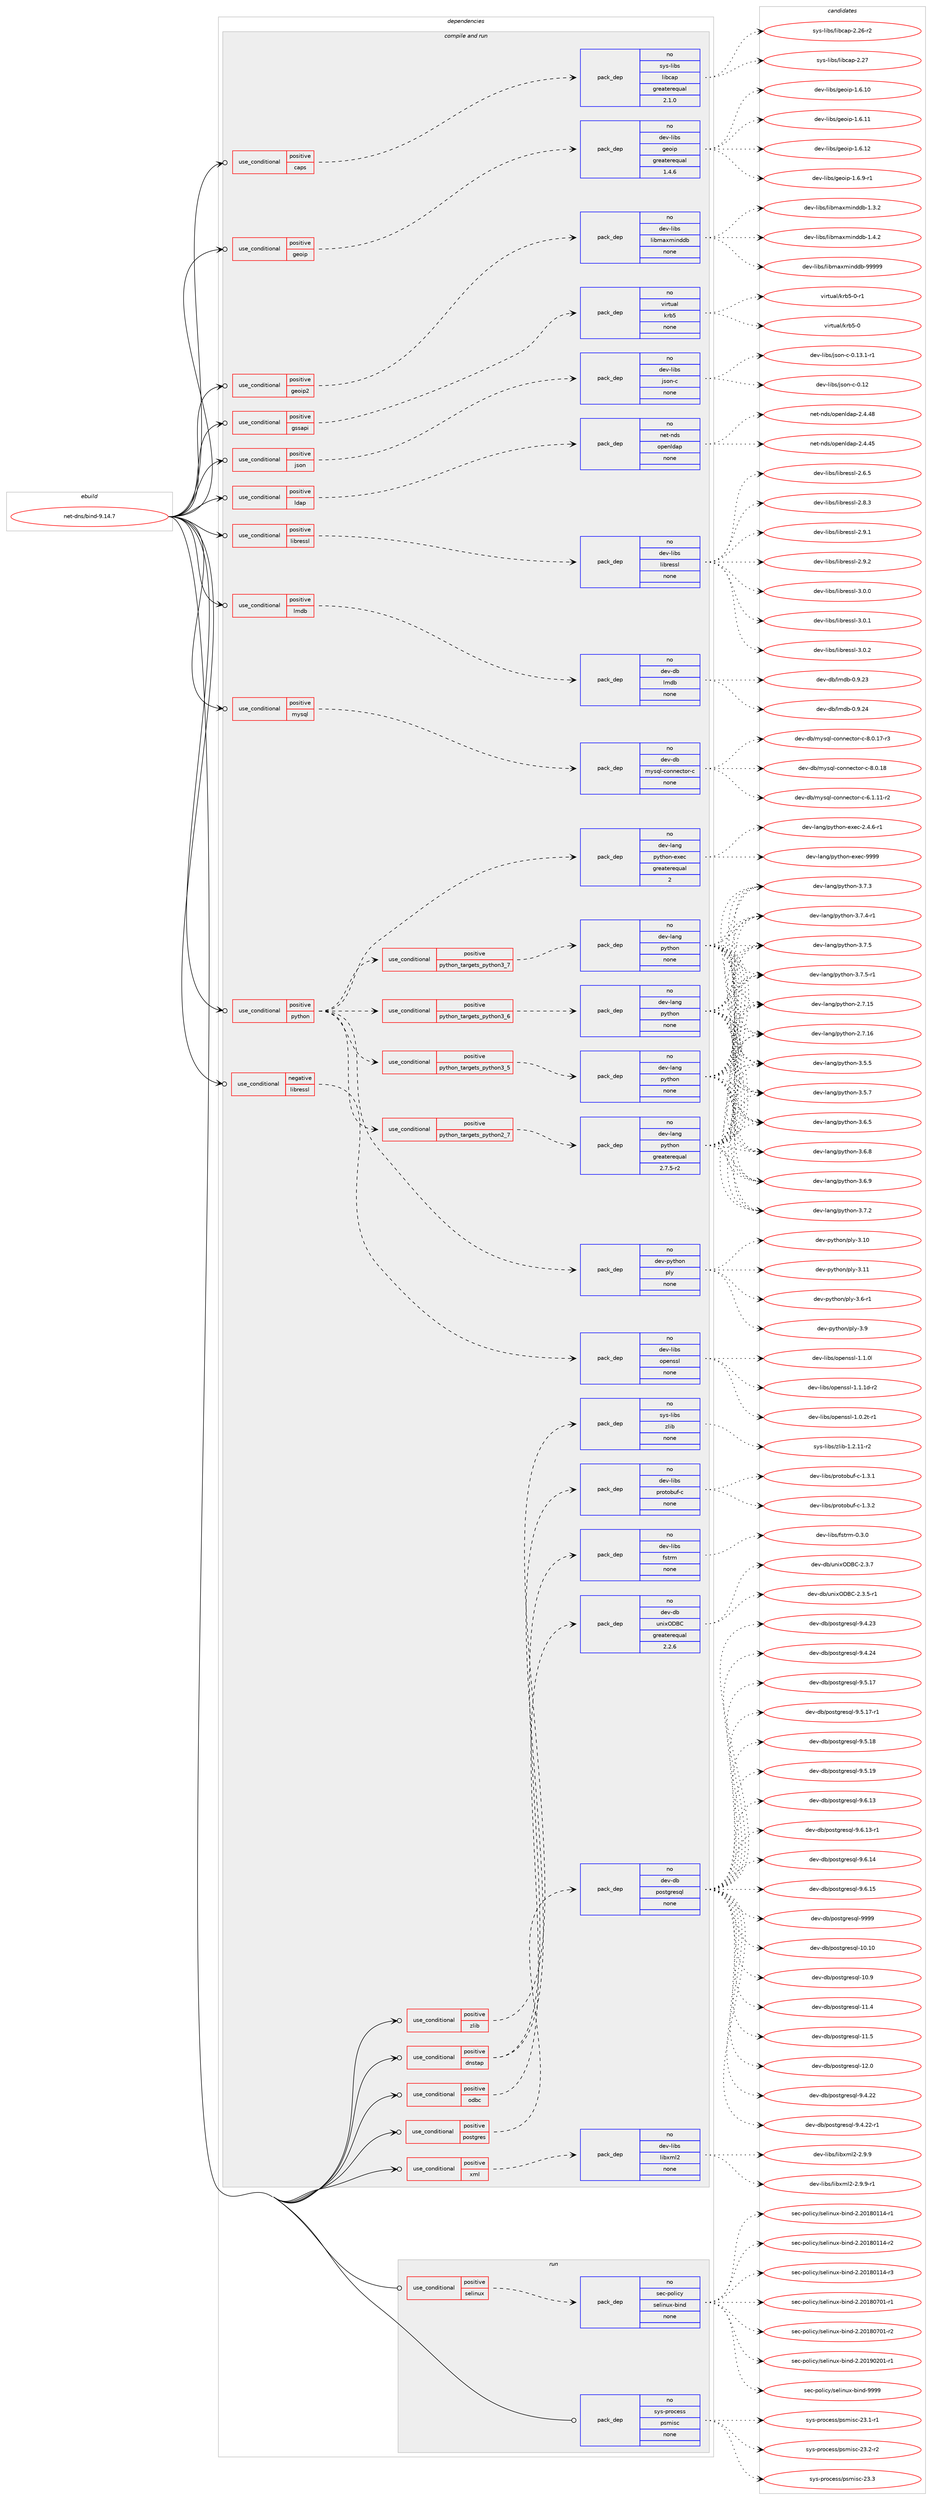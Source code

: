 digraph prolog {

# *************
# Graph options
# *************

newrank=true;
concentrate=true;
compound=true;
graph [rankdir=LR,fontname=Helvetica,fontsize=10,ranksep=1.5];#, ranksep=2.5, nodesep=0.2];
edge  [arrowhead=vee];
node  [fontname=Helvetica,fontsize=10];

# **********
# The ebuild
# **********

subgraph cluster_leftcol {
color=gray;
rank=same;
label=<<i>ebuild</i>>;
id [label="net-dns/bind-9.14.7", color=red, width=4, href="../net-dns/bind-9.14.7.svg"];
}

# ****************
# The dependencies
# ****************

subgraph cluster_midcol {
color=gray;
label=<<i>dependencies</i>>;
subgraph cluster_compile {
fillcolor="#eeeeee";
style=filled;
label=<<i>compile</i>>;
}
subgraph cluster_compileandrun {
fillcolor="#eeeeee";
style=filled;
label=<<i>compile and run</i>>;
subgraph cond199131 {
dependency817882 [label=<<TABLE BORDER="0" CELLBORDER="1" CELLSPACING="0" CELLPADDING="4"><TR><TD ROWSPAN="3" CELLPADDING="10">use_conditional</TD></TR><TR><TD>negative</TD></TR><TR><TD>libressl</TD></TR></TABLE>>, shape=none, color=red];
subgraph pack604448 {
dependency817883 [label=<<TABLE BORDER="0" CELLBORDER="1" CELLSPACING="0" CELLPADDING="4" WIDTH="220"><TR><TD ROWSPAN="6" CELLPADDING="30">pack_dep</TD></TR><TR><TD WIDTH="110">no</TD></TR><TR><TD>dev-libs</TD></TR><TR><TD>openssl</TD></TR><TR><TD>none</TD></TR><TR><TD></TD></TR></TABLE>>, shape=none, color=blue];
}
dependency817882:e -> dependency817883:w [weight=20,style="dashed",arrowhead="vee"];
}
id:e -> dependency817882:w [weight=20,style="solid",arrowhead="odotvee"];
subgraph cond199132 {
dependency817884 [label=<<TABLE BORDER="0" CELLBORDER="1" CELLSPACING="0" CELLPADDING="4"><TR><TD ROWSPAN="3" CELLPADDING="10">use_conditional</TD></TR><TR><TD>positive</TD></TR><TR><TD>caps</TD></TR></TABLE>>, shape=none, color=red];
subgraph pack604449 {
dependency817885 [label=<<TABLE BORDER="0" CELLBORDER="1" CELLSPACING="0" CELLPADDING="4" WIDTH="220"><TR><TD ROWSPAN="6" CELLPADDING="30">pack_dep</TD></TR><TR><TD WIDTH="110">no</TD></TR><TR><TD>sys-libs</TD></TR><TR><TD>libcap</TD></TR><TR><TD>greaterequal</TD></TR><TR><TD>2.1.0</TD></TR></TABLE>>, shape=none, color=blue];
}
dependency817884:e -> dependency817885:w [weight=20,style="dashed",arrowhead="vee"];
}
id:e -> dependency817884:w [weight=20,style="solid",arrowhead="odotvee"];
subgraph cond199133 {
dependency817886 [label=<<TABLE BORDER="0" CELLBORDER="1" CELLSPACING="0" CELLPADDING="4"><TR><TD ROWSPAN="3" CELLPADDING="10">use_conditional</TD></TR><TR><TD>positive</TD></TR><TR><TD>dnstap</TD></TR></TABLE>>, shape=none, color=red];
subgraph pack604450 {
dependency817887 [label=<<TABLE BORDER="0" CELLBORDER="1" CELLSPACING="0" CELLPADDING="4" WIDTH="220"><TR><TD ROWSPAN="6" CELLPADDING="30">pack_dep</TD></TR><TR><TD WIDTH="110">no</TD></TR><TR><TD>dev-libs</TD></TR><TR><TD>fstrm</TD></TR><TR><TD>none</TD></TR><TR><TD></TD></TR></TABLE>>, shape=none, color=blue];
}
dependency817886:e -> dependency817887:w [weight=20,style="dashed",arrowhead="vee"];
subgraph pack604451 {
dependency817888 [label=<<TABLE BORDER="0" CELLBORDER="1" CELLSPACING="0" CELLPADDING="4" WIDTH="220"><TR><TD ROWSPAN="6" CELLPADDING="30">pack_dep</TD></TR><TR><TD WIDTH="110">no</TD></TR><TR><TD>dev-libs</TD></TR><TR><TD>protobuf-c</TD></TR><TR><TD>none</TD></TR><TR><TD></TD></TR></TABLE>>, shape=none, color=blue];
}
dependency817886:e -> dependency817888:w [weight=20,style="dashed",arrowhead="vee"];
}
id:e -> dependency817886:w [weight=20,style="solid",arrowhead="odotvee"];
subgraph cond199134 {
dependency817889 [label=<<TABLE BORDER="0" CELLBORDER="1" CELLSPACING="0" CELLPADDING="4"><TR><TD ROWSPAN="3" CELLPADDING="10">use_conditional</TD></TR><TR><TD>positive</TD></TR><TR><TD>geoip</TD></TR></TABLE>>, shape=none, color=red];
subgraph pack604452 {
dependency817890 [label=<<TABLE BORDER="0" CELLBORDER="1" CELLSPACING="0" CELLPADDING="4" WIDTH="220"><TR><TD ROWSPAN="6" CELLPADDING="30">pack_dep</TD></TR><TR><TD WIDTH="110">no</TD></TR><TR><TD>dev-libs</TD></TR><TR><TD>geoip</TD></TR><TR><TD>greaterequal</TD></TR><TR><TD>1.4.6</TD></TR></TABLE>>, shape=none, color=blue];
}
dependency817889:e -> dependency817890:w [weight=20,style="dashed",arrowhead="vee"];
}
id:e -> dependency817889:w [weight=20,style="solid",arrowhead="odotvee"];
subgraph cond199135 {
dependency817891 [label=<<TABLE BORDER="0" CELLBORDER="1" CELLSPACING="0" CELLPADDING="4"><TR><TD ROWSPAN="3" CELLPADDING="10">use_conditional</TD></TR><TR><TD>positive</TD></TR><TR><TD>geoip2</TD></TR></TABLE>>, shape=none, color=red];
subgraph pack604453 {
dependency817892 [label=<<TABLE BORDER="0" CELLBORDER="1" CELLSPACING="0" CELLPADDING="4" WIDTH="220"><TR><TD ROWSPAN="6" CELLPADDING="30">pack_dep</TD></TR><TR><TD WIDTH="110">no</TD></TR><TR><TD>dev-libs</TD></TR><TR><TD>libmaxminddb</TD></TR><TR><TD>none</TD></TR><TR><TD></TD></TR></TABLE>>, shape=none, color=blue];
}
dependency817891:e -> dependency817892:w [weight=20,style="dashed",arrowhead="vee"];
}
id:e -> dependency817891:w [weight=20,style="solid",arrowhead="odotvee"];
subgraph cond199136 {
dependency817893 [label=<<TABLE BORDER="0" CELLBORDER="1" CELLSPACING="0" CELLPADDING="4"><TR><TD ROWSPAN="3" CELLPADDING="10">use_conditional</TD></TR><TR><TD>positive</TD></TR><TR><TD>gssapi</TD></TR></TABLE>>, shape=none, color=red];
subgraph pack604454 {
dependency817894 [label=<<TABLE BORDER="0" CELLBORDER="1" CELLSPACING="0" CELLPADDING="4" WIDTH="220"><TR><TD ROWSPAN="6" CELLPADDING="30">pack_dep</TD></TR><TR><TD WIDTH="110">no</TD></TR><TR><TD>virtual</TD></TR><TR><TD>krb5</TD></TR><TR><TD>none</TD></TR><TR><TD></TD></TR></TABLE>>, shape=none, color=blue];
}
dependency817893:e -> dependency817894:w [weight=20,style="dashed",arrowhead="vee"];
}
id:e -> dependency817893:w [weight=20,style="solid",arrowhead="odotvee"];
subgraph cond199137 {
dependency817895 [label=<<TABLE BORDER="0" CELLBORDER="1" CELLSPACING="0" CELLPADDING="4"><TR><TD ROWSPAN="3" CELLPADDING="10">use_conditional</TD></TR><TR><TD>positive</TD></TR><TR><TD>json</TD></TR></TABLE>>, shape=none, color=red];
subgraph pack604455 {
dependency817896 [label=<<TABLE BORDER="0" CELLBORDER="1" CELLSPACING="0" CELLPADDING="4" WIDTH="220"><TR><TD ROWSPAN="6" CELLPADDING="30">pack_dep</TD></TR><TR><TD WIDTH="110">no</TD></TR><TR><TD>dev-libs</TD></TR><TR><TD>json-c</TD></TR><TR><TD>none</TD></TR><TR><TD></TD></TR></TABLE>>, shape=none, color=blue];
}
dependency817895:e -> dependency817896:w [weight=20,style="dashed",arrowhead="vee"];
}
id:e -> dependency817895:w [weight=20,style="solid",arrowhead="odotvee"];
subgraph cond199138 {
dependency817897 [label=<<TABLE BORDER="0" CELLBORDER="1" CELLSPACING="0" CELLPADDING="4"><TR><TD ROWSPAN="3" CELLPADDING="10">use_conditional</TD></TR><TR><TD>positive</TD></TR><TR><TD>ldap</TD></TR></TABLE>>, shape=none, color=red];
subgraph pack604456 {
dependency817898 [label=<<TABLE BORDER="0" CELLBORDER="1" CELLSPACING="0" CELLPADDING="4" WIDTH="220"><TR><TD ROWSPAN="6" CELLPADDING="30">pack_dep</TD></TR><TR><TD WIDTH="110">no</TD></TR><TR><TD>net-nds</TD></TR><TR><TD>openldap</TD></TR><TR><TD>none</TD></TR><TR><TD></TD></TR></TABLE>>, shape=none, color=blue];
}
dependency817897:e -> dependency817898:w [weight=20,style="dashed",arrowhead="vee"];
}
id:e -> dependency817897:w [weight=20,style="solid",arrowhead="odotvee"];
subgraph cond199139 {
dependency817899 [label=<<TABLE BORDER="0" CELLBORDER="1" CELLSPACING="0" CELLPADDING="4"><TR><TD ROWSPAN="3" CELLPADDING="10">use_conditional</TD></TR><TR><TD>positive</TD></TR><TR><TD>libressl</TD></TR></TABLE>>, shape=none, color=red];
subgraph pack604457 {
dependency817900 [label=<<TABLE BORDER="0" CELLBORDER="1" CELLSPACING="0" CELLPADDING="4" WIDTH="220"><TR><TD ROWSPAN="6" CELLPADDING="30">pack_dep</TD></TR><TR><TD WIDTH="110">no</TD></TR><TR><TD>dev-libs</TD></TR><TR><TD>libressl</TD></TR><TR><TD>none</TD></TR><TR><TD></TD></TR></TABLE>>, shape=none, color=blue];
}
dependency817899:e -> dependency817900:w [weight=20,style="dashed",arrowhead="vee"];
}
id:e -> dependency817899:w [weight=20,style="solid",arrowhead="odotvee"];
subgraph cond199140 {
dependency817901 [label=<<TABLE BORDER="0" CELLBORDER="1" CELLSPACING="0" CELLPADDING="4"><TR><TD ROWSPAN="3" CELLPADDING="10">use_conditional</TD></TR><TR><TD>positive</TD></TR><TR><TD>lmdb</TD></TR></TABLE>>, shape=none, color=red];
subgraph pack604458 {
dependency817902 [label=<<TABLE BORDER="0" CELLBORDER="1" CELLSPACING="0" CELLPADDING="4" WIDTH="220"><TR><TD ROWSPAN="6" CELLPADDING="30">pack_dep</TD></TR><TR><TD WIDTH="110">no</TD></TR><TR><TD>dev-db</TD></TR><TR><TD>lmdb</TD></TR><TR><TD>none</TD></TR><TR><TD></TD></TR></TABLE>>, shape=none, color=blue];
}
dependency817901:e -> dependency817902:w [weight=20,style="dashed",arrowhead="vee"];
}
id:e -> dependency817901:w [weight=20,style="solid",arrowhead="odotvee"];
subgraph cond199141 {
dependency817903 [label=<<TABLE BORDER="0" CELLBORDER="1" CELLSPACING="0" CELLPADDING="4"><TR><TD ROWSPAN="3" CELLPADDING="10">use_conditional</TD></TR><TR><TD>positive</TD></TR><TR><TD>mysql</TD></TR></TABLE>>, shape=none, color=red];
subgraph pack604459 {
dependency817904 [label=<<TABLE BORDER="0" CELLBORDER="1" CELLSPACING="0" CELLPADDING="4" WIDTH="220"><TR><TD ROWSPAN="6" CELLPADDING="30">pack_dep</TD></TR><TR><TD WIDTH="110">no</TD></TR><TR><TD>dev-db</TD></TR><TR><TD>mysql-connector-c</TD></TR><TR><TD>none</TD></TR><TR><TD></TD></TR></TABLE>>, shape=none, color=blue];
}
dependency817903:e -> dependency817904:w [weight=20,style="dashed",arrowhead="vee"];
}
id:e -> dependency817903:w [weight=20,style="solid",arrowhead="odotvee"];
subgraph cond199142 {
dependency817905 [label=<<TABLE BORDER="0" CELLBORDER="1" CELLSPACING="0" CELLPADDING="4"><TR><TD ROWSPAN="3" CELLPADDING="10">use_conditional</TD></TR><TR><TD>positive</TD></TR><TR><TD>odbc</TD></TR></TABLE>>, shape=none, color=red];
subgraph pack604460 {
dependency817906 [label=<<TABLE BORDER="0" CELLBORDER="1" CELLSPACING="0" CELLPADDING="4" WIDTH="220"><TR><TD ROWSPAN="6" CELLPADDING="30">pack_dep</TD></TR><TR><TD WIDTH="110">no</TD></TR><TR><TD>dev-db</TD></TR><TR><TD>unixODBC</TD></TR><TR><TD>greaterequal</TD></TR><TR><TD>2.2.6</TD></TR></TABLE>>, shape=none, color=blue];
}
dependency817905:e -> dependency817906:w [weight=20,style="dashed",arrowhead="vee"];
}
id:e -> dependency817905:w [weight=20,style="solid",arrowhead="odotvee"];
subgraph cond199143 {
dependency817907 [label=<<TABLE BORDER="0" CELLBORDER="1" CELLSPACING="0" CELLPADDING="4"><TR><TD ROWSPAN="3" CELLPADDING="10">use_conditional</TD></TR><TR><TD>positive</TD></TR><TR><TD>postgres</TD></TR></TABLE>>, shape=none, color=red];
subgraph pack604461 {
dependency817908 [label=<<TABLE BORDER="0" CELLBORDER="1" CELLSPACING="0" CELLPADDING="4" WIDTH="220"><TR><TD ROWSPAN="6" CELLPADDING="30">pack_dep</TD></TR><TR><TD WIDTH="110">no</TD></TR><TR><TD>dev-db</TD></TR><TR><TD>postgresql</TD></TR><TR><TD>none</TD></TR><TR><TD></TD></TR></TABLE>>, shape=none, color=blue];
}
dependency817907:e -> dependency817908:w [weight=20,style="dashed",arrowhead="vee"];
}
id:e -> dependency817907:w [weight=20,style="solid",arrowhead="odotvee"];
subgraph cond199144 {
dependency817909 [label=<<TABLE BORDER="0" CELLBORDER="1" CELLSPACING="0" CELLPADDING="4"><TR><TD ROWSPAN="3" CELLPADDING="10">use_conditional</TD></TR><TR><TD>positive</TD></TR><TR><TD>python</TD></TR></TABLE>>, shape=none, color=red];
subgraph cond199145 {
dependency817910 [label=<<TABLE BORDER="0" CELLBORDER="1" CELLSPACING="0" CELLPADDING="4"><TR><TD ROWSPAN="3" CELLPADDING="10">use_conditional</TD></TR><TR><TD>positive</TD></TR><TR><TD>python_targets_python2_7</TD></TR></TABLE>>, shape=none, color=red];
subgraph pack604462 {
dependency817911 [label=<<TABLE BORDER="0" CELLBORDER="1" CELLSPACING="0" CELLPADDING="4" WIDTH="220"><TR><TD ROWSPAN="6" CELLPADDING="30">pack_dep</TD></TR><TR><TD WIDTH="110">no</TD></TR><TR><TD>dev-lang</TD></TR><TR><TD>python</TD></TR><TR><TD>greaterequal</TD></TR><TR><TD>2.7.5-r2</TD></TR></TABLE>>, shape=none, color=blue];
}
dependency817910:e -> dependency817911:w [weight=20,style="dashed",arrowhead="vee"];
}
dependency817909:e -> dependency817910:w [weight=20,style="dashed",arrowhead="vee"];
subgraph cond199146 {
dependency817912 [label=<<TABLE BORDER="0" CELLBORDER="1" CELLSPACING="0" CELLPADDING="4"><TR><TD ROWSPAN="3" CELLPADDING="10">use_conditional</TD></TR><TR><TD>positive</TD></TR><TR><TD>python_targets_python3_5</TD></TR></TABLE>>, shape=none, color=red];
subgraph pack604463 {
dependency817913 [label=<<TABLE BORDER="0" CELLBORDER="1" CELLSPACING="0" CELLPADDING="4" WIDTH="220"><TR><TD ROWSPAN="6" CELLPADDING="30">pack_dep</TD></TR><TR><TD WIDTH="110">no</TD></TR><TR><TD>dev-lang</TD></TR><TR><TD>python</TD></TR><TR><TD>none</TD></TR><TR><TD></TD></TR></TABLE>>, shape=none, color=blue];
}
dependency817912:e -> dependency817913:w [weight=20,style="dashed",arrowhead="vee"];
}
dependency817909:e -> dependency817912:w [weight=20,style="dashed",arrowhead="vee"];
subgraph cond199147 {
dependency817914 [label=<<TABLE BORDER="0" CELLBORDER="1" CELLSPACING="0" CELLPADDING="4"><TR><TD ROWSPAN="3" CELLPADDING="10">use_conditional</TD></TR><TR><TD>positive</TD></TR><TR><TD>python_targets_python3_6</TD></TR></TABLE>>, shape=none, color=red];
subgraph pack604464 {
dependency817915 [label=<<TABLE BORDER="0" CELLBORDER="1" CELLSPACING="0" CELLPADDING="4" WIDTH="220"><TR><TD ROWSPAN="6" CELLPADDING="30">pack_dep</TD></TR><TR><TD WIDTH="110">no</TD></TR><TR><TD>dev-lang</TD></TR><TR><TD>python</TD></TR><TR><TD>none</TD></TR><TR><TD></TD></TR></TABLE>>, shape=none, color=blue];
}
dependency817914:e -> dependency817915:w [weight=20,style="dashed",arrowhead="vee"];
}
dependency817909:e -> dependency817914:w [weight=20,style="dashed",arrowhead="vee"];
subgraph cond199148 {
dependency817916 [label=<<TABLE BORDER="0" CELLBORDER="1" CELLSPACING="0" CELLPADDING="4"><TR><TD ROWSPAN="3" CELLPADDING="10">use_conditional</TD></TR><TR><TD>positive</TD></TR><TR><TD>python_targets_python3_7</TD></TR></TABLE>>, shape=none, color=red];
subgraph pack604465 {
dependency817917 [label=<<TABLE BORDER="0" CELLBORDER="1" CELLSPACING="0" CELLPADDING="4" WIDTH="220"><TR><TD ROWSPAN="6" CELLPADDING="30">pack_dep</TD></TR><TR><TD WIDTH="110">no</TD></TR><TR><TD>dev-lang</TD></TR><TR><TD>python</TD></TR><TR><TD>none</TD></TR><TR><TD></TD></TR></TABLE>>, shape=none, color=blue];
}
dependency817916:e -> dependency817917:w [weight=20,style="dashed",arrowhead="vee"];
}
dependency817909:e -> dependency817916:w [weight=20,style="dashed",arrowhead="vee"];
subgraph pack604466 {
dependency817918 [label=<<TABLE BORDER="0" CELLBORDER="1" CELLSPACING="0" CELLPADDING="4" WIDTH="220"><TR><TD ROWSPAN="6" CELLPADDING="30">pack_dep</TD></TR><TR><TD WIDTH="110">no</TD></TR><TR><TD>dev-lang</TD></TR><TR><TD>python-exec</TD></TR><TR><TD>greaterequal</TD></TR><TR><TD>2</TD></TR></TABLE>>, shape=none, color=blue];
}
dependency817909:e -> dependency817918:w [weight=20,style="dashed",arrowhead="vee"];
subgraph pack604467 {
dependency817919 [label=<<TABLE BORDER="0" CELLBORDER="1" CELLSPACING="0" CELLPADDING="4" WIDTH="220"><TR><TD ROWSPAN="6" CELLPADDING="30">pack_dep</TD></TR><TR><TD WIDTH="110">no</TD></TR><TR><TD>dev-python</TD></TR><TR><TD>ply</TD></TR><TR><TD>none</TD></TR><TR><TD></TD></TR></TABLE>>, shape=none, color=blue];
}
dependency817909:e -> dependency817919:w [weight=20,style="dashed",arrowhead="vee"];
}
id:e -> dependency817909:w [weight=20,style="solid",arrowhead="odotvee"];
subgraph cond199149 {
dependency817920 [label=<<TABLE BORDER="0" CELLBORDER="1" CELLSPACING="0" CELLPADDING="4"><TR><TD ROWSPAN="3" CELLPADDING="10">use_conditional</TD></TR><TR><TD>positive</TD></TR><TR><TD>xml</TD></TR></TABLE>>, shape=none, color=red];
subgraph pack604468 {
dependency817921 [label=<<TABLE BORDER="0" CELLBORDER="1" CELLSPACING="0" CELLPADDING="4" WIDTH="220"><TR><TD ROWSPAN="6" CELLPADDING="30">pack_dep</TD></TR><TR><TD WIDTH="110">no</TD></TR><TR><TD>dev-libs</TD></TR><TR><TD>libxml2</TD></TR><TR><TD>none</TD></TR><TR><TD></TD></TR></TABLE>>, shape=none, color=blue];
}
dependency817920:e -> dependency817921:w [weight=20,style="dashed",arrowhead="vee"];
}
id:e -> dependency817920:w [weight=20,style="solid",arrowhead="odotvee"];
subgraph cond199150 {
dependency817922 [label=<<TABLE BORDER="0" CELLBORDER="1" CELLSPACING="0" CELLPADDING="4"><TR><TD ROWSPAN="3" CELLPADDING="10">use_conditional</TD></TR><TR><TD>positive</TD></TR><TR><TD>zlib</TD></TR></TABLE>>, shape=none, color=red];
subgraph pack604469 {
dependency817923 [label=<<TABLE BORDER="0" CELLBORDER="1" CELLSPACING="0" CELLPADDING="4" WIDTH="220"><TR><TD ROWSPAN="6" CELLPADDING="30">pack_dep</TD></TR><TR><TD WIDTH="110">no</TD></TR><TR><TD>sys-libs</TD></TR><TR><TD>zlib</TD></TR><TR><TD>none</TD></TR><TR><TD></TD></TR></TABLE>>, shape=none, color=blue];
}
dependency817922:e -> dependency817923:w [weight=20,style="dashed",arrowhead="vee"];
}
id:e -> dependency817922:w [weight=20,style="solid",arrowhead="odotvee"];
}
subgraph cluster_run {
fillcolor="#eeeeee";
style=filled;
label=<<i>run</i>>;
subgraph cond199151 {
dependency817924 [label=<<TABLE BORDER="0" CELLBORDER="1" CELLSPACING="0" CELLPADDING="4"><TR><TD ROWSPAN="3" CELLPADDING="10">use_conditional</TD></TR><TR><TD>positive</TD></TR><TR><TD>selinux</TD></TR></TABLE>>, shape=none, color=red];
subgraph pack604470 {
dependency817925 [label=<<TABLE BORDER="0" CELLBORDER="1" CELLSPACING="0" CELLPADDING="4" WIDTH="220"><TR><TD ROWSPAN="6" CELLPADDING="30">pack_dep</TD></TR><TR><TD WIDTH="110">no</TD></TR><TR><TD>sec-policy</TD></TR><TR><TD>selinux-bind</TD></TR><TR><TD>none</TD></TR><TR><TD></TD></TR></TABLE>>, shape=none, color=blue];
}
dependency817924:e -> dependency817925:w [weight=20,style="dashed",arrowhead="vee"];
}
id:e -> dependency817924:w [weight=20,style="solid",arrowhead="odot"];
subgraph pack604471 {
dependency817926 [label=<<TABLE BORDER="0" CELLBORDER="1" CELLSPACING="0" CELLPADDING="4" WIDTH="220"><TR><TD ROWSPAN="6" CELLPADDING="30">pack_dep</TD></TR><TR><TD WIDTH="110">no</TD></TR><TR><TD>sys-process</TD></TR><TR><TD>psmisc</TD></TR><TR><TD>none</TD></TR><TR><TD></TD></TR></TABLE>>, shape=none, color=blue];
}
id:e -> dependency817926:w [weight=20,style="solid",arrowhead="odot"];
}
}

# **************
# The candidates
# **************

subgraph cluster_choices {
rank=same;
color=gray;
label=<<i>candidates</i>>;

subgraph choice604448 {
color=black;
nodesep=1;
choice1001011184510810598115471111121011101151151084549464846501164511449 [label="dev-libs/openssl-1.0.2t-r1", color=red, width=4,href="../dev-libs/openssl-1.0.2t-r1.svg"];
choice100101118451081059811547111112101110115115108454946494648108 [label="dev-libs/openssl-1.1.0l", color=red, width=4,href="../dev-libs/openssl-1.1.0l.svg"];
choice1001011184510810598115471111121011101151151084549464946491004511450 [label="dev-libs/openssl-1.1.1d-r2", color=red, width=4,href="../dev-libs/openssl-1.1.1d-r2.svg"];
dependency817883:e -> choice1001011184510810598115471111121011101151151084549464846501164511449:w [style=dotted,weight="100"];
dependency817883:e -> choice100101118451081059811547111112101110115115108454946494648108:w [style=dotted,weight="100"];
dependency817883:e -> choice1001011184510810598115471111121011101151151084549464946491004511450:w [style=dotted,weight="100"];
}
subgraph choice604449 {
color=black;
nodesep=1;
choice11512111545108105981154710810598999711245504650544511450 [label="sys-libs/libcap-2.26-r2", color=red, width=4,href="../sys-libs/libcap-2.26-r2.svg"];
choice1151211154510810598115471081059899971124550465055 [label="sys-libs/libcap-2.27", color=red, width=4,href="../sys-libs/libcap-2.27.svg"];
dependency817885:e -> choice11512111545108105981154710810598999711245504650544511450:w [style=dotted,weight="100"];
dependency817885:e -> choice1151211154510810598115471081059899971124550465055:w [style=dotted,weight="100"];
}
subgraph choice604450 {
color=black;
nodesep=1;
choice100101118451081059811547102115116114109454846514648 [label="dev-libs/fstrm-0.3.0", color=red, width=4,href="../dev-libs/fstrm-0.3.0.svg"];
dependency817887:e -> choice100101118451081059811547102115116114109454846514648:w [style=dotted,weight="100"];
}
subgraph choice604451 {
color=black;
nodesep=1;
choice100101118451081059811547112114111116111981171024599454946514649 [label="dev-libs/protobuf-c-1.3.1", color=red, width=4,href="../dev-libs/protobuf-c-1.3.1.svg"];
choice100101118451081059811547112114111116111981171024599454946514650 [label="dev-libs/protobuf-c-1.3.2", color=red, width=4,href="../dev-libs/protobuf-c-1.3.2.svg"];
dependency817888:e -> choice100101118451081059811547112114111116111981171024599454946514649:w [style=dotted,weight="100"];
dependency817888:e -> choice100101118451081059811547112114111116111981171024599454946514650:w [style=dotted,weight="100"];
}
subgraph choice604452 {
color=black;
nodesep=1;
choice10010111845108105981154710310111110511245494654464948 [label="dev-libs/geoip-1.6.10", color=red, width=4,href="../dev-libs/geoip-1.6.10.svg"];
choice10010111845108105981154710310111110511245494654464949 [label="dev-libs/geoip-1.6.11", color=red, width=4,href="../dev-libs/geoip-1.6.11.svg"];
choice10010111845108105981154710310111110511245494654464950 [label="dev-libs/geoip-1.6.12", color=red, width=4,href="../dev-libs/geoip-1.6.12.svg"];
choice1001011184510810598115471031011111051124549465446574511449 [label="dev-libs/geoip-1.6.9-r1", color=red, width=4,href="../dev-libs/geoip-1.6.9-r1.svg"];
dependency817890:e -> choice10010111845108105981154710310111110511245494654464948:w [style=dotted,weight="100"];
dependency817890:e -> choice10010111845108105981154710310111110511245494654464949:w [style=dotted,weight="100"];
dependency817890:e -> choice10010111845108105981154710310111110511245494654464950:w [style=dotted,weight="100"];
dependency817890:e -> choice1001011184510810598115471031011111051124549465446574511449:w [style=dotted,weight="100"];
}
subgraph choice604453 {
color=black;
nodesep=1;
choice100101118451081059811547108105981099712010910511010010098454946514650 [label="dev-libs/libmaxminddb-1.3.2", color=red, width=4,href="../dev-libs/libmaxminddb-1.3.2.svg"];
choice100101118451081059811547108105981099712010910511010010098454946524650 [label="dev-libs/libmaxminddb-1.4.2", color=red, width=4,href="../dev-libs/libmaxminddb-1.4.2.svg"];
choice100101118451081059811547108105981099712010910511010010098455757575757 [label="dev-libs/libmaxminddb-99999", color=red, width=4,href="../dev-libs/libmaxminddb-99999.svg"];
dependency817892:e -> choice100101118451081059811547108105981099712010910511010010098454946514650:w [style=dotted,weight="100"];
dependency817892:e -> choice100101118451081059811547108105981099712010910511010010098454946524650:w [style=dotted,weight="100"];
dependency817892:e -> choice100101118451081059811547108105981099712010910511010010098455757575757:w [style=dotted,weight="100"];
}
subgraph choice604454 {
color=black;
nodesep=1;
choice118105114116117971084710711498534548 [label="virtual/krb5-0", color=red, width=4,href="../virtual/krb5-0.svg"];
choice1181051141161179710847107114985345484511449 [label="virtual/krb5-0-r1", color=red, width=4,href="../virtual/krb5-0-r1.svg"];
dependency817894:e -> choice118105114116117971084710711498534548:w [style=dotted,weight="100"];
dependency817894:e -> choice1181051141161179710847107114985345484511449:w [style=dotted,weight="100"];
}
subgraph choice604455 {
color=black;
nodesep=1;
choice10010111845108105981154710611511111045994548464950 [label="dev-libs/json-c-0.12", color=red, width=4,href="../dev-libs/json-c-0.12.svg"];
choice1001011184510810598115471061151111104599454846495146494511449 [label="dev-libs/json-c-0.13.1-r1", color=red, width=4,href="../dev-libs/json-c-0.13.1-r1.svg"];
dependency817896:e -> choice10010111845108105981154710611511111045994548464950:w [style=dotted,weight="100"];
dependency817896:e -> choice1001011184510810598115471061151111104599454846495146494511449:w [style=dotted,weight="100"];
}
subgraph choice604456 {
color=black;
nodesep=1;
choice11010111645110100115471111121011101081009711245504652465253 [label="net-nds/openldap-2.4.45", color=red, width=4,href="../net-nds/openldap-2.4.45.svg"];
choice11010111645110100115471111121011101081009711245504652465256 [label="net-nds/openldap-2.4.48", color=red, width=4,href="../net-nds/openldap-2.4.48.svg"];
dependency817898:e -> choice11010111645110100115471111121011101081009711245504652465253:w [style=dotted,weight="100"];
dependency817898:e -> choice11010111645110100115471111121011101081009711245504652465256:w [style=dotted,weight="100"];
}
subgraph choice604457 {
color=black;
nodesep=1;
choice10010111845108105981154710810598114101115115108455046544653 [label="dev-libs/libressl-2.6.5", color=red, width=4,href="../dev-libs/libressl-2.6.5.svg"];
choice10010111845108105981154710810598114101115115108455046564651 [label="dev-libs/libressl-2.8.3", color=red, width=4,href="../dev-libs/libressl-2.8.3.svg"];
choice10010111845108105981154710810598114101115115108455046574649 [label="dev-libs/libressl-2.9.1", color=red, width=4,href="../dev-libs/libressl-2.9.1.svg"];
choice10010111845108105981154710810598114101115115108455046574650 [label="dev-libs/libressl-2.9.2", color=red, width=4,href="../dev-libs/libressl-2.9.2.svg"];
choice10010111845108105981154710810598114101115115108455146484648 [label="dev-libs/libressl-3.0.0", color=red, width=4,href="../dev-libs/libressl-3.0.0.svg"];
choice10010111845108105981154710810598114101115115108455146484649 [label="dev-libs/libressl-3.0.1", color=red, width=4,href="../dev-libs/libressl-3.0.1.svg"];
choice10010111845108105981154710810598114101115115108455146484650 [label="dev-libs/libressl-3.0.2", color=red, width=4,href="../dev-libs/libressl-3.0.2.svg"];
dependency817900:e -> choice10010111845108105981154710810598114101115115108455046544653:w [style=dotted,weight="100"];
dependency817900:e -> choice10010111845108105981154710810598114101115115108455046564651:w [style=dotted,weight="100"];
dependency817900:e -> choice10010111845108105981154710810598114101115115108455046574649:w [style=dotted,weight="100"];
dependency817900:e -> choice10010111845108105981154710810598114101115115108455046574650:w [style=dotted,weight="100"];
dependency817900:e -> choice10010111845108105981154710810598114101115115108455146484648:w [style=dotted,weight="100"];
dependency817900:e -> choice10010111845108105981154710810598114101115115108455146484649:w [style=dotted,weight="100"];
dependency817900:e -> choice10010111845108105981154710810598114101115115108455146484650:w [style=dotted,weight="100"];
}
subgraph choice604458 {
color=black;
nodesep=1;
choice1001011184510098471081091009845484657465051 [label="dev-db/lmdb-0.9.23", color=red, width=4,href="../dev-db/lmdb-0.9.23.svg"];
choice1001011184510098471081091009845484657465052 [label="dev-db/lmdb-0.9.24", color=red, width=4,href="../dev-db/lmdb-0.9.24.svg"];
dependency817902:e -> choice1001011184510098471081091009845484657465051:w [style=dotted,weight="100"];
dependency817902:e -> choice1001011184510098471081091009845484657465052:w [style=dotted,weight="100"];
}
subgraph choice604459 {
color=black;
nodesep=1;
choice1001011184510098471091211151131084599111110110101991161111144599455446494649494511450 [label="dev-db/mysql-connector-c-6.1.11-r2", color=red, width=4,href="../dev-db/mysql-connector-c-6.1.11-r2.svg"];
choice1001011184510098471091211151131084599111110110101991161111144599455646484649554511451 [label="dev-db/mysql-connector-c-8.0.17-r3", color=red, width=4,href="../dev-db/mysql-connector-c-8.0.17-r3.svg"];
choice100101118451009847109121115113108459911111011010199116111114459945564648464956 [label="dev-db/mysql-connector-c-8.0.18", color=red, width=4,href="../dev-db/mysql-connector-c-8.0.18.svg"];
dependency817904:e -> choice1001011184510098471091211151131084599111110110101991161111144599455446494649494511450:w [style=dotted,weight="100"];
dependency817904:e -> choice1001011184510098471091211151131084599111110110101991161111144599455646484649554511451:w [style=dotted,weight="100"];
dependency817904:e -> choice100101118451009847109121115113108459911111011010199116111114459945564648464956:w [style=dotted,weight="100"];
}
subgraph choice604460 {
color=black;
nodesep=1;
choice100101118451009847117110105120796866674550465146534511449 [label="dev-db/unixODBC-2.3.5-r1", color=red, width=4,href="../dev-db/unixODBC-2.3.5-r1.svg"];
choice10010111845100984711711010512079686667455046514655 [label="dev-db/unixODBC-2.3.7", color=red, width=4,href="../dev-db/unixODBC-2.3.7.svg"];
dependency817906:e -> choice100101118451009847117110105120796866674550465146534511449:w [style=dotted,weight="100"];
dependency817906:e -> choice10010111845100984711711010512079686667455046514655:w [style=dotted,weight="100"];
}
subgraph choice604461 {
color=black;
nodesep=1;
choice100101118451009847112111115116103114101115113108454948464948 [label="dev-db/postgresql-10.10", color=red, width=4,href="../dev-db/postgresql-10.10.svg"];
choice1001011184510098471121111151161031141011151131084549484657 [label="dev-db/postgresql-10.9", color=red, width=4,href="../dev-db/postgresql-10.9.svg"];
choice1001011184510098471121111151161031141011151131084549494652 [label="dev-db/postgresql-11.4", color=red, width=4,href="../dev-db/postgresql-11.4.svg"];
choice1001011184510098471121111151161031141011151131084549494653 [label="dev-db/postgresql-11.5", color=red, width=4,href="../dev-db/postgresql-11.5.svg"];
choice1001011184510098471121111151161031141011151131084549504648 [label="dev-db/postgresql-12.0", color=red, width=4,href="../dev-db/postgresql-12.0.svg"];
choice10010111845100984711211111511610311410111511310845574652465050 [label="dev-db/postgresql-9.4.22", color=red, width=4,href="../dev-db/postgresql-9.4.22.svg"];
choice100101118451009847112111115116103114101115113108455746524650504511449 [label="dev-db/postgresql-9.4.22-r1", color=red, width=4,href="../dev-db/postgresql-9.4.22-r1.svg"];
choice10010111845100984711211111511610311410111511310845574652465051 [label="dev-db/postgresql-9.4.23", color=red, width=4,href="../dev-db/postgresql-9.4.23.svg"];
choice10010111845100984711211111511610311410111511310845574652465052 [label="dev-db/postgresql-9.4.24", color=red, width=4,href="../dev-db/postgresql-9.4.24.svg"];
choice10010111845100984711211111511610311410111511310845574653464955 [label="dev-db/postgresql-9.5.17", color=red, width=4,href="../dev-db/postgresql-9.5.17.svg"];
choice100101118451009847112111115116103114101115113108455746534649554511449 [label="dev-db/postgresql-9.5.17-r1", color=red, width=4,href="../dev-db/postgresql-9.5.17-r1.svg"];
choice10010111845100984711211111511610311410111511310845574653464956 [label="dev-db/postgresql-9.5.18", color=red, width=4,href="../dev-db/postgresql-9.5.18.svg"];
choice10010111845100984711211111511610311410111511310845574653464957 [label="dev-db/postgresql-9.5.19", color=red, width=4,href="../dev-db/postgresql-9.5.19.svg"];
choice10010111845100984711211111511610311410111511310845574654464951 [label="dev-db/postgresql-9.6.13", color=red, width=4,href="../dev-db/postgresql-9.6.13.svg"];
choice100101118451009847112111115116103114101115113108455746544649514511449 [label="dev-db/postgresql-9.6.13-r1", color=red, width=4,href="../dev-db/postgresql-9.6.13-r1.svg"];
choice10010111845100984711211111511610311410111511310845574654464952 [label="dev-db/postgresql-9.6.14", color=red, width=4,href="../dev-db/postgresql-9.6.14.svg"];
choice10010111845100984711211111511610311410111511310845574654464953 [label="dev-db/postgresql-9.6.15", color=red, width=4,href="../dev-db/postgresql-9.6.15.svg"];
choice1001011184510098471121111151161031141011151131084557575757 [label="dev-db/postgresql-9999", color=red, width=4,href="../dev-db/postgresql-9999.svg"];
dependency817908:e -> choice100101118451009847112111115116103114101115113108454948464948:w [style=dotted,weight="100"];
dependency817908:e -> choice1001011184510098471121111151161031141011151131084549484657:w [style=dotted,weight="100"];
dependency817908:e -> choice1001011184510098471121111151161031141011151131084549494652:w [style=dotted,weight="100"];
dependency817908:e -> choice1001011184510098471121111151161031141011151131084549494653:w [style=dotted,weight="100"];
dependency817908:e -> choice1001011184510098471121111151161031141011151131084549504648:w [style=dotted,weight="100"];
dependency817908:e -> choice10010111845100984711211111511610311410111511310845574652465050:w [style=dotted,weight="100"];
dependency817908:e -> choice100101118451009847112111115116103114101115113108455746524650504511449:w [style=dotted,weight="100"];
dependency817908:e -> choice10010111845100984711211111511610311410111511310845574652465051:w [style=dotted,weight="100"];
dependency817908:e -> choice10010111845100984711211111511610311410111511310845574652465052:w [style=dotted,weight="100"];
dependency817908:e -> choice10010111845100984711211111511610311410111511310845574653464955:w [style=dotted,weight="100"];
dependency817908:e -> choice100101118451009847112111115116103114101115113108455746534649554511449:w [style=dotted,weight="100"];
dependency817908:e -> choice10010111845100984711211111511610311410111511310845574653464956:w [style=dotted,weight="100"];
dependency817908:e -> choice10010111845100984711211111511610311410111511310845574653464957:w [style=dotted,weight="100"];
dependency817908:e -> choice10010111845100984711211111511610311410111511310845574654464951:w [style=dotted,weight="100"];
dependency817908:e -> choice100101118451009847112111115116103114101115113108455746544649514511449:w [style=dotted,weight="100"];
dependency817908:e -> choice10010111845100984711211111511610311410111511310845574654464952:w [style=dotted,weight="100"];
dependency817908:e -> choice10010111845100984711211111511610311410111511310845574654464953:w [style=dotted,weight="100"];
dependency817908:e -> choice1001011184510098471121111151161031141011151131084557575757:w [style=dotted,weight="100"];
}
subgraph choice604462 {
color=black;
nodesep=1;
choice10010111845108971101034711212111610411111045504655464953 [label="dev-lang/python-2.7.15", color=red, width=4,href="../dev-lang/python-2.7.15.svg"];
choice10010111845108971101034711212111610411111045504655464954 [label="dev-lang/python-2.7.16", color=red, width=4,href="../dev-lang/python-2.7.16.svg"];
choice100101118451089711010347112121116104111110455146534653 [label="dev-lang/python-3.5.5", color=red, width=4,href="../dev-lang/python-3.5.5.svg"];
choice100101118451089711010347112121116104111110455146534655 [label="dev-lang/python-3.5.7", color=red, width=4,href="../dev-lang/python-3.5.7.svg"];
choice100101118451089711010347112121116104111110455146544653 [label="dev-lang/python-3.6.5", color=red, width=4,href="../dev-lang/python-3.6.5.svg"];
choice100101118451089711010347112121116104111110455146544656 [label="dev-lang/python-3.6.8", color=red, width=4,href="../dev-lang/python-3.6.8.svg"];
choice100101118451089711010347112121116104111110455146544657 [label="dev-lang/python-3.6.9", color=red, width=4,href="../dev-lang/python-3.6.9.svg"];
choice100101118451089711010347112121116104111110455146554650 [label="dev-lang/python-3.7.2", color=red, width=4,href="../dev-lang/python-3.7.2.svg"];
choice100101118451089711010347112121116104111110455146554651 [label="dev-lang/python-3.7.3", color=red, width=4,href="../dev-lang/python-3.7.3.svg"];
choice1001011184510897110103471121211161041111104551465546524511449 [label="dev-lang/python-3.7.4-r1", color=red, width=4,href="../dev-lang/python-3.7.4-r1.svg"];
choice100101118451089711010347112121116104111110455146554653 [label="dev-lang/python-3.7.5", color=red, width=4,href="../dev-lang/python-3.7.5.svg"];
choice1001011184510897110103471121211161041111104551465546534511449 [label="dev-lang/python-3.7.5-r1", color=red, width=4,href="../dev-lang/python-3.7.5-r1.svg"];
dependency817911:e -> choice10010111845108971101034711212111610411111045504655464953:w [style=dotted,weight="100"];
dependency817911:e -> choice10010111845108971101034711212111610411111045504655464954:w [style=dotted,weight="100"];
dependency817911:e -> choice100101118451089711010347112121116104111110455146534653:w [style=dotted,weight="100"];
dependency817911:e -> choice100101118451089711010347112121116104111110455146534655:w [style=dotted,weight="100"];
dependency817911:e -> choice100101118451089711010347112121116104111110455146544653:w [style=dotted,weight="100"];
dependency817911:e -> choice100101118451089711010347112121116104111110455146544656:w [style=dotted,weight="100"];
dependency817911:e -> choice100101118451089711010347112121116104111110455146544657:w [style=dotted,weight="100"];
dependency817911:e -> choice100101118451089711010347112121116104111110455146554650:w [style=dotted,weight="100"];
dependency817911:e -> choice100101118451089711010347112121116104111110455146554651:w [style=dotted,weight="100"];
dependency817911:e -> choice1001011184510897110103471121211161041111104551465546524511449:w [style=dotted,weight="100"];
dependency817911:e -> choice100101118451089711010347112121116104111110455146554653:w [style=dotted,weight="100"];
dependency817911:e -> choice1001011184510897110103471121211161041111104551465546534511449:w [style=dotted,weight="100"];
}
subgraph choice604463 {
color=black;
nodesep=1;
choice10010111845108971101034711212111610411111045504655464953 [label="dev-lang/python-2.7.15", color=red, width=4,href="../dev-lang/python-2.7.15.svg"];
choice10010111845108971101034711212111610411111045504655464954 [label="dev-lang/python-2.7.16", color=red, width=4,href="../dev-lang/python-2.7.16.svg"];
choice100101118451089711010347112121116104111110455146534653 [label="dev-lang/python-3.5.5", color=red, width=4,href="../dev-lang/python-3.5.5.svg"];
choice100101118451089711010347112121116104111110455146534655 [label="dev-lang/python-3.5.7", color=red, width=4,href="../dev-lang/python-3.5.7.svg"];
choice100101118451089711010347112121116104111110455146544653 [label="dev-lang/python-3.6.5", color=red, width=4,href="../dev-lang/python-3.6.5.svg"];
choice100101118451089711010347112121116104111110455146544656 [label="dev-lang/python-3.6.8", color=red, width=4,href="../dev-lang/python-3.6.8.svg"];
choice100101118451089711010347112121116104111110455146544657 [label="dev-lang/python-3.6.9", color=red, width=4,href="../dev-lang/python-3.6.9.svg"];
choice100101118451089711010347112121116104111110455146554650 [label="dev-lang/python-3.7.2", color=red, width=4,href="../dev-lang/python-3.7.2.svg"];
choice100101118451089711010347112121116104111110455146554651 [label="dev-lang/python-3.7.3", color=red, width=4,href="../dev-lang/python-3.7.3.svg"];
choice1001011184510897110103471121211161041111104551465546524511449 [label="dev-lang/python-3.7.4-r1", color=red, width=4,href="../dev-lang/python-3.7.4-r1.svg"];
choice100101118451089711010347112121116104111110455146554653 [label="dev-lang/python-3.7.5", color=red, width=4,href="../dev-lang/python-3.7.5.svg"];
choice1001011184510897110103471121211161041111104551465546534511449 [label="dev-lang/python-3.7.5-r1", color=red, width=4,href="../dev-lang/python-3.7.5-r1.svg"];
dependency817913:e -> choice10010111845108971101034711212111610411111045504655464953:w [style=dotted,weight="100"];
dependency817913:e -> choice10010111845108971101034711212111610411111045504655464954:w [style=dotted,weight="100"];
dependency817913:e -> choice100101118451089711010347112121116104111110455146534653:w [style=dotted,weight="100"];
dependency817913:e -> choice100101118451089711010347112121116104111110455146534655:w [style=dotted,weight="100"];
dependency817913:e -> choice100101118451089711010347112121116104111110455146544653:w [style=dotted,weight="100"];
dependency817913:e -> choice100101118451089711010347112121116104111110455146544656:w [style=dotted,weight="100"];
dependency817913:e -> choice100101118451089711010347112121116104111110455146544657:w [style=dotted,weight="100"];
dependency817913:e -> choice100101118451089711010347112121116104111110455146554650:w [style=dotted,weight="100"];
dependency817913:e -> choice100101118451089711010347112121116104111110455146554651:w [style=dotted,weight="100"];
dependency817913:e -> choice1001011184510897110103471121211161041111104551465546524511449:w [style=dotted,weight="100"];
dependency817913:e -> choice100101118451089711010347112121116104111110455146554653:w [style=dotted,weight="100"];
dependency817913:e -> choice1001011184510897110103471121211161041111104551465546534511449:w [style=dotted,weight="100"];
}
subgraph choice604464 {
color=black;
nodesep=1;
choice10010111845108971101034711212111610411111045504655464953 [label="dev-lang/python-2.7.15", color=red, width=4,href="../dev-lang/python-2.7.15.svg"];
choice10010111845108971101034711212111610411111045504655464954 [label="dev-lang/python-2.7.16", color=red, width=4,href="../dev-lang/python-2.7.16.svg"];
choice100101118451089711010347112121116104111110455146534653 [label="dev-lang/python-3.5.5", color=red, width=4,href="../dev-lang/python-3.5.5.svg"];
choice100101118451089711010347112121116104111110455146534655 [label="dev-lang/python-3.5.7", color=red, width=4,href="../dev-lang/python-3.5.7.svg"];
choice100101118451089711010347112121116104111110455146544653 [label="dev-lang/python-3.6.5", color=red, width=4,href="../dev-lang/python-3.6.5.svg"];
choice100101118451089711010347112121116104111110455146544656 [label="dev-lang/python-3.6.8", color=red, width=4,href="../dev-lang/python-3.6.8.svg"];
choice100101118451089711010347112121116104111110455146544657 [label="dev-lang/python-3.6.9", color=red, width=4,href="../dev-lang/python-3.6.9.svg"];
choice100101118451089711010347112121116104111110455146554650 [label="dev-lang/python-3.7.2", color=red, width=4,href="../dev-lang/python-3.7.2.svg"];
choice100101118451089711010347112121116104111110455146554651 [label="dev-lang/python-3.7.3", color=red, width=4,href="../dev-lang/python-3.7.3.svg"];
choice1001011184510897110103471121211161041111104551465546524511449 [label="dev-lang/python-3.7.4-r1", color=red, width=4,href="../dev-lang/python-3.7.4-r1.svg"];
choice100101118451089711010347112121116104111110455146554653 [label="dev-lang/python-3.7.5", color=red, width=4,href="../dev-lang/python-3.7.5.svg"];
choice1001011184510897110103471121211161041111104551465546534511449 [label="dev-lang/python-3.7.5-r1", color=red, width=4,href="../dev-lang/python-3.7.5-r1.svg"];
dependency817915:e -> choice10010111845108971101034711212111610411111045504655464953:w [style=dotted,weight="100"];
dependency817915:e -> choice10010111845108971101034711212111610411111045504655464954:w [style=dotted,weight="100"];
dependency817915:e -> choice100101118451089711010347112121116104111110455146534653:w [style=dotted,weight="100"];
dependency817915:e -> choice100101118451089711010347112121116104111110455146534655:w [style=dotted,weight="100"];
dependency817915:e -> choice100101118451089711010347112121116104111110455146544653:w [style=dotted,weight="100"];
dependency817915:e -> choice100101118451089711010347112121116104111110455146544656:w [style=dotted,weight="100"];
dependency817915:e -> choice100101118451089711010347112121116104111110455146544657:w [style=dotted,weight="100"];
dependency817915:e -> choice100101118451089711010347112121116104111110455146554650:w [style=dotted,weight="100"];
dependency817915:e -> choice100101118451089711010347112121116104111110455146554651:w [style=dotted,weight="100"];
dependency817915:e -> choice1001011184510897110103471121211161041111104551465546524511449:w [style=dotted,weight="100"];
dependency817915:e -> choice100101118451089711010347112121116104111110455146554653:w [style=dotted,weight="100"];
dependency817915:e -> choice1001011184510897110103471121211161041111104551465546534511449:w [style=dotted,weight="100"];
}
subgraph choice604465 {
color=black;
nodesep=1;
choice10010111845108971101034711212111610411111045504655464953 [label="dev-lang/python-2.7.15", color=red, width=4,href="../dev-lang/python-2.7.15.svg"];
choice10010111845108971101034711212111610411111045504655464954 [label="dev-lang/python-2.7.16", color=red, width=4,href="../dev-lang/python-2.7.16.svg"];
choice100101118451089711010347112121116104111110455146534653 [label="dev-lang/python-3.5.5", color=red, width=4,href="../dev-lang/python-3.5.5.svg"];
choice100101118451089711010347112121116104111110455146534655 [label="dev-lang/python-3.5.7", color=red, width=4,href="../dev-lang/python-3.5.7.svg"];
choice100101118451089711010347112121116104111110455146544653 [label="dev-lang/python-3.6.5", color=red, width=4,href="../dev-lang/python-3.6.5.svg"];
choice100101118451089711010347112121116104111110455146544656 [label="dev-lang/python-3.6.8", color=red, width=4,href="../dev-lang/python-3.6.8.svg"];
choice100101118451089711010347112121116104111110455146544657 [label="dev-lang/python-3.6.9", color=red, width=4,href="../dev-lang/python-3.6.9.svg"];
choice100101118451089711010347112121116104111110455146554650 [label="dev-lang/python-3.7.2", color=red, width=4,href="../dev-lang/python-3.7.2.svg"];
choice100101118451089711010347112121116104111110455146554651 [label="dev-lang/python-3.7.3", color=red, width=4,href="../dev-lang/python-3.7.3.svg"];
choice1001011184510897110103471121211161041111104551465546524511449 [label="dev-lang/python-3.7.4-r1", color=red, width=4,href="../dev-lang/python-3.7.4-r1.svg"];
choice100101118451089711010347112121116104111110455146554653 [label="dev-lang/python-3.7.5", color=red, width=4,href="../dev-lang/python-3.7.5.svg"];
choice1001011184510897110103471121211161041111104551465546534511449 [label="dev-lang/python-3.7.5-r1", color=red, width=4,href="../dev-lang/python-3.7.5-r1.svg"];
dependency817917:e -> choice10010111845108971101034711212111610411111045504655464953:w [style=dotted,weight="100"];
dependency817917:e -> choice10010111845108971101034711212111610411111045504655464954:w [style=dotted,weight="100"];
dependency817917:e -> choice100101118451089711010347112121116104111110455146534653:w [style=dotted,weight="100"];
dependency817917:e -> choice100101118451089711010347112121116104111110455146534655:w [style=dotted,weight="100"];
dependency817917:e -> choice100101118451089711010347112121116104111110455146544653:w [style=dotted,weight="100"];
dependency817917:e -> choice100101118451089711010347112121116104111110455146544656:w [style=dotted,weight="100"];
dependency817917:e -> choice100101118451089711010347112121116104111110455146544657:w [style=dotted,weight="100"];
dependency817917:e -> choice100101118451089711010347112121116104111110455146554650:w [style=dotted,weight="100"];
dependency817917:e -> choice100101118451089711010347112121116104111110455146554651:w [style=dotted,weight="100"];
dependency817917:e -> choice1001011184510897110103471121211161041111104551465546524511449:w [style=dotted,weight="100"];
dependency817917:e -> choice100101118451089711010347112121116104111110455146554653:w [style=dotted,weight="100"];
dependency817917:e -> choice1001011184510897110103471121211161041111104551465546534511449:w [style=dotted,weight="100"];
}
subgraph choice604466 {
color=black;
nodesep=1;
choice10010111845108971101034711212111610411111045101120101994550465246544511449 [label="dev-lang/python-exec-2.4.6-r1", color=red, width=4,href="../dev-lang/python-exec-2.4.6-r1.svg"];
choice10010111845108971101034711212111610411111045101120101994557575757 [label="dev-lang/python-exec-9999", color=red, width=4,href="../dev-lang/python-exec-9999.svg"];
dependency817918:e -> choice10010111845108971101034711212111610411111045101120101994550465246544511449:w [style=dotted,weight="100"];
dependency817918:e -> choice10010111845108971101034711212111610411111045101120101994557575757:w [style=dotted,weight="100"];
}
subgraph choice604467 {
color=black;
nodesep=1;
choice10010111845112121116104111110471121081214551464948 [label="dev-python/ply-3.10", color=red, width=4,href="../dev-python/ply-3.10.svg"];
choice10010111845112121116104111110471121081214551464949 [label="dev-python/ply-3.11", color=red, width=4,href="../dev-python/ply-3.11.svg"];
choice1001011184511212111610411111047112108121455146544511449 [label="dev-python/ply-3.6-r1", color=red, width=4,href="../dev-python/ply-3.6-r1.svg"];
choice100101118451121211161041111104711210812145514657 [label="dev-python/ply-3.9", color=red, width=4,href="../dev-python/ply-3.9.svg"];
dependency817919:e -> choice10010111845112121116104111110471121081214551464948:w [style=dotted,weight="100"];
dependency817919:e -> choice10010111845112121116104111110471121081214551464949:w [style=dotted,weight="100"];
dependency817919:e -> choice1001011184511212111610411111047112108121455146544511449:w [style=dotted,weight="100"];
dependency817919:e -> choice100101118451121211161041111104711210812145514657:w [style=dotted,weight="100"];
}
subgraph choice604468 {
color=black;
nodesep=1;
choice1001011184510810598115471081059812010910850455046574657 [label="dev-libs/libxml2-2.9.9", color=red, width=4,href="../dev-libs/libxml2-2.9.9.svg"];
choice10010111845108105981154710810598120109108504550465746574511449 [label="dev-libs/libxml2-2.9.9-r1", color=red, width=4,href="../dev-libs/libxml2-2.9.9-r1.svg"];
dependency817921:e -> choice1001011184510810598115471081059812010910850455046574657:w [style=dotted,weight="100"];
dependency817921:e -> choice10010111845108105981154710810598120109108504550465746574511449:w [style=dotted,weight="100"];
}
subgraph choice604469 {
color=black;
nodesep=1;
choice11512111545108105981154712210810598454946504649494511450 [label="sys-libs/zlib-1.2.11-r2", color=red, width=4,href="../sys-libs/zlib-1.2.11-r2.svg"];
dependency817923:e -> choice11512111545108105981154712210810598454946504649494511450:w [style=dotted,weight="100"];
}
subgraph choice604470 {
color=black;
nodesep=1;
choice11510199451121111081059912147115101108105110117120459810511010045504650484956484949524511449 [label="sec-policy/selinux-bind-2.20180114-r1", color=red, width=4,href="../sec-policy/selinux-bind-2.20180114-r1.svg"];
choice11510199451121111081059912147115101108105110117120459810511010045504650484956484949524511450 [label="sec-policy/selinux-bind-2.20180114-r2", color=red, width=4,href="../sec-policy/selinux-bind-2.20180114-r2.svg"];
choice11510199451121111081059912147115101108105110117120459810511010045504650484956484949524511451 [label="sec-policy/selinux-bind-2.20180114-r3", color=red, width=4,href="../sec-policy/selinux-bind-2.20180114-r3.svg"];
choice11510199451121111081059912147115101108105110117120459810511010045504650484956485548494511449 [label="sec-policy/selinux-bind-2.20180701-r1", color=red, width=4,href="../sec-policy/selinux-bind-2.20180701-r1.svg"];
choice11510199451121111081059912147115101108105110117120459810511010045504650484956485548494511450 [label="sec-policy/selinux-bind-2.20180701-r2", color=red, width=4,href="../sec-policy/selinux-bind-2.20180701-r2.svg"];
choice11510199451121111081059912147115101108105110117120459810511010045504650484957485048494511449 [label="sec-policy/selinux-bind-2.20190201-r1", color=red, width=4,href="../sec-policy/selinux-bind-2.20190201-r1.svg"];
choice1151019945112111108105991214711510110810511011712045981051101004557575757 [label="sec-policy/selinux-bind-9999", color=red, width=4,href="../sec-policy/selinux-bind-9999.svg"];
dependency817925:e -> choice11510199451121111081059912147115101108105110117120459810511010045504650484956484949524511449:w [style=dotted,weight="100"];
dependency817925:e -> choice11510199451121111081059912147115101108105110117120459810511010045504650484956484949524511450:w [style=dotted,weight="100"];
dependency817925:e -> choice11510199451121111081059912147115101108105110117120459810511010045504650484956484949524511451:w [style=dotted,weight="100"];
dependency817925:e -> choice11510199451121111081059912147115101108105110117120459810511010045504650484956485548494511449:w [style=dotted,weight="100"];
dependency817925:e -> choice11510199451121111081059912147115101108105110117120459810511010045504650484956485548494511450:w [style=dotted,weight="100"];
dependency817925:e -> choice11510199451121111081059912147115101108105110117120459810511010045504650484957485048494511449:w [style=dotted,weight="100"];
dependency817925:e -> choice1151019945112111108105991214711510110810511011712045981051101004557575757:w [style=dotted,weight="100"];
}
subgraph choice604471 {
color=black;
nodesep=1;
choice1151211154511211411199101115115471121151091051159945505146494511449 [label="sys-process/psmisc-23.1-r1", color=red, width=4,href="../sys-process/psmisc-23.1-r1.svg"];
choice1151211154511211411199101115115471121151091051159945505146504511450 [label="sys-process/psmisc-23.2-r2", color=red, width=4,href="../sys-process/psmisc-23.2-r2.svg"];
choice115121115451121141119910111511547112115109105115994550514651 [label="sys-process/psmisc-23.3", color=red, width=4,href="../sys-process/psmisc-23.3.svg"];
dependency817926:e -> choice1151211154511211411199101115115471121151091051159945505146494511449:w [style=dotted,weight="100"];
dependency817926:e -> choice1151211154511211411199101115115471121151091051159945505146504511450:w [style=dotted,weight="100"];
dependency817926:e -> choice115121115451121141119910111511547112115109105115994550514651:w [style=dotted,weight="100"];
}
}

}
